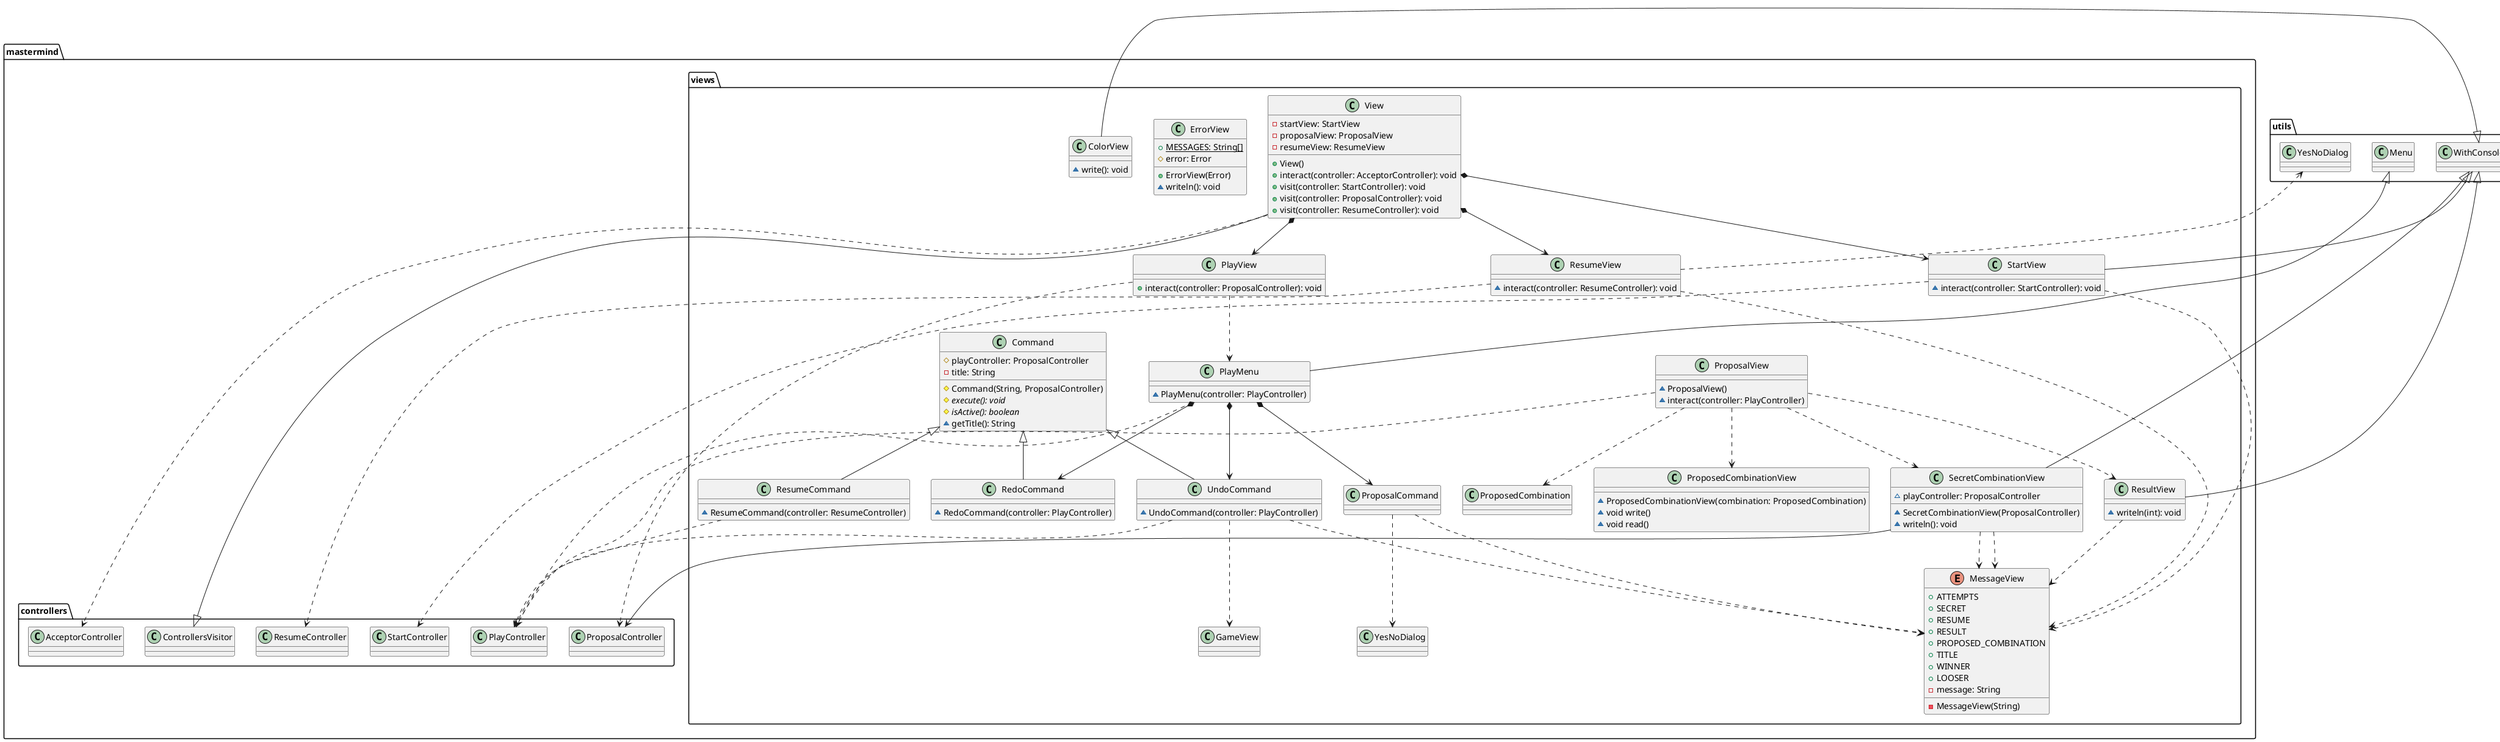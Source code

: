 @startuml

top to bottom direction

class mastermind.views.ColorView {
    ~ write(): void
}
utils.WithConsoleView <|--- mastermind.views.ColorView

class mastermind.views.SecretCombinationView {
    ~ playController: ProposalController
    ~ SecretCombinationView(ProposalController)
    ~ writeln(): void
}
utils.WithConsoleView <|--- mastermind.views.SecretCombinationView
mastermind.views.SecretCombinationView ..> mastermind.views.MessageView
mastermind.views.SecretCombinationView --> mastermind.controllers.ProposalController
mastermind.views.SecretCombinationView ..> mastermind.views.MessageView

class mastermind.views.ErrorView {
    + {static} MESSAGES: String[]
    # error: Error
    + ErrorView(Error)
    ~ writeln(): void
}

class mastermind.views.ProposalView {
    ~ ProposalView()
    ~ interact(controller: PlayController)
}
mastermind.views.ProposalView ..> mastermind.controllers.PlayController
mastermind.views.ProposalView ..> mastermind.views.SecretCombinationView
mastermind.views.ProposalView ..> mastermind.views.ProposedCombination
mastermind.views.ProposalView ..> mastermind.views.ProposedCombinationView
mastermind.views.ProposalView ..> mastermind.views.ResultView

class mastermind.views.ProposedCombinationView {
    ~ ProposedCombinationView(combination: ProposedCombination)
    ~ void write()
    ~ void read()
}

enum mastermind.views.MessageView {
    + ATTEMPTS
   	+ SECRET
   	+ RESUME
   	+ RESULT
   	+ PROPOSED_COMBINATION
   	+ TITLE
   	+ WINNER
   	+ LOOSER
    - message: String
    - MessageView(String)
}

class mastermind.views.Command {
    # playController: ProposalController
    - title: String
    # Command(String, ProposalController)
    # {abstract} execute(): void
    # {abstract} isActive(): boolean
    ~ getTitle(): String
}

class mastermind.views.RedoCommand {
    ~ RedoCommand(controller: PlayController)
}
mastermind.views.Command <|-- mastermind.views.RedoCommand

class mastermind.views.UndoCommand {
    ~ UndoCommand(controller: PlayController)
}
mastermind.views.Command <|-- mastermind.views.UndoCommand
mastermind.views.UndoCommand ..> mastermind.views.MessageView
mastermind.views.UndoCommand ..> mastermind.controllers.PlayController
mastermind.views.UndoCommand ..> mastermind.views.GameView

class mastermind.views.ResumeCommand {
    ~ ResumeCommand(controller: ResumeController)
}
mastermind.views.Command <|-- mastermind.views.ResumeCommand
mastermind.views.ResumeCommand ..> mastermind.controllers.PlayController
mastermind.views.ProposalCommand ..> mastermind.views.MessageView
mastermind.views.ProposalCommand ..> mastermind.views.YesNoDialog

class mastermind.views.PlayMenu {
    ~ PlayMenu(controller: PlayController)
}
utils.Menu <|--- mastermind.views.PlayMenu
mastermind.views.PlayMenu ..> mastermind.controllers.PlayController
mastermind.views.PlayMenu *--> mastermind.views.ProposalCommand
mastermind.views.PlayMenu *--> mastermind.views.UndoCommand
mastermind.views.PlayMenu *--> mastermind.views.RedoCommand

class mastermind.views.PlayView {
    + interact(controller: ProposalController): void
}
mastermind.views.PlayView ..> mastermind.controllers.ProposalController
mastermind.views.PlayView ..> mastermind.views.PlayMenu

class mastermind.views.ResultView {
    ~ writeln(int): void
}
utils.WithConsoleView <|-- mastermind.views.ResultView
mastermind.views.ResultView ..> mastermind.views.MessageView

class mastermind.views.ResumeView {
    ~ interact(controller: ResumeController): void
}
mastermind.views.ResumeView ..> mastermind.controllers.ResumeController
mastermind.views.ResumeView ..> utils.YesNoDialog
mastermind.views.ResumeView ..> mastermind.views.MessageView

class mastermind.views.StartView {
    ~ interact(controller: StartController): void
}
utils.WithConsoleView <|-- mastermind.views.StartView
mastermind.views.StartView ..> mastermind.controllers.StartController
mastermind.views.StartView ..> mastermind.views.MessageView

class mastermind.views.View {
    - startView: StartView
    - proposalView: ProposalView
    - resumeView: ResumeView
    + View()
    + interact(controller: AcceptorController): void
    + visit(controller: StartController): void
    + visit(controller: ProposalController): void
    + visit(controller: ResumeController): void
}
mastermind.controllers.ControllersVisitor <|-- mastermind.views.View
mastermind.views.View ..> mastermind.controllers.AcceptorController
mastermind.views.View *--> mastermind.views.StartView
mastermind.views.View *--> mastermind.views.PlayView
mastermind.views.View *--> mastermind.views.ResumeView

@enduml